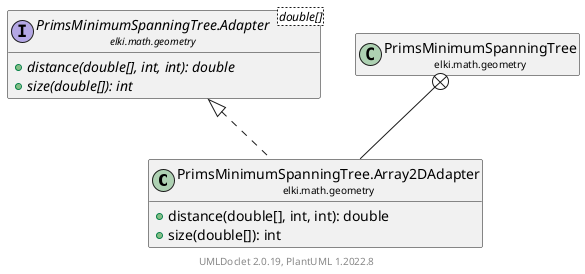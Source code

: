 @startuml
    remove .*\.(Instance|Par|Parameterizer|Factory)$
    set namespaceSeparator none
    hide empty fields
    hide empty methods

    class "<size:14>PrimsMinimumSpanningTree.Array2DAdapter\n<size:10>elki.math.geometry" as elki.math.geometry.PrimsMinimumSpanningTree.Array2DAdapter [[PrimsMinimumSpanningTree.Array2DAdapter.html]] {
        +distance(double[], int, int): double
        +size(double[]): int
    }

    interface "<size:14>PrimsMinimumSpanningTree.Adapter\n<size:10>elki.math.geometry" as elki.math.geometry.PrimsMinimumSpanningTree.Adapter<double[]> [[PrimsMinimumSpanningTree.Adapter.html]] {
        {abstract} +distance(double[], int, int): double
        {abstract} +size(double[]): int
    }
    class "<size:14>PrimsMinimumSpanningTree\n<size:10>elki.math.geometry" as elki.math.geometry.PrimsMinimumSpanningTree [[PrimsMinimumSpanningTree.html]]

    elki.math.geometry.PrimsMinimumSpanningTree.Adapter <|.. elki.math.geometry.PrimsMinimumSpanningTree.Array2DAdapter
    elki.math.geometry.PrimsMinimumSpanningTree +-- elki.math.geometry.PrimsMinimumSpanningTree.Array2DAdapter

    center footer UMLDoclet 2.0.19, PlantUML 1.2022.8
@enduml
